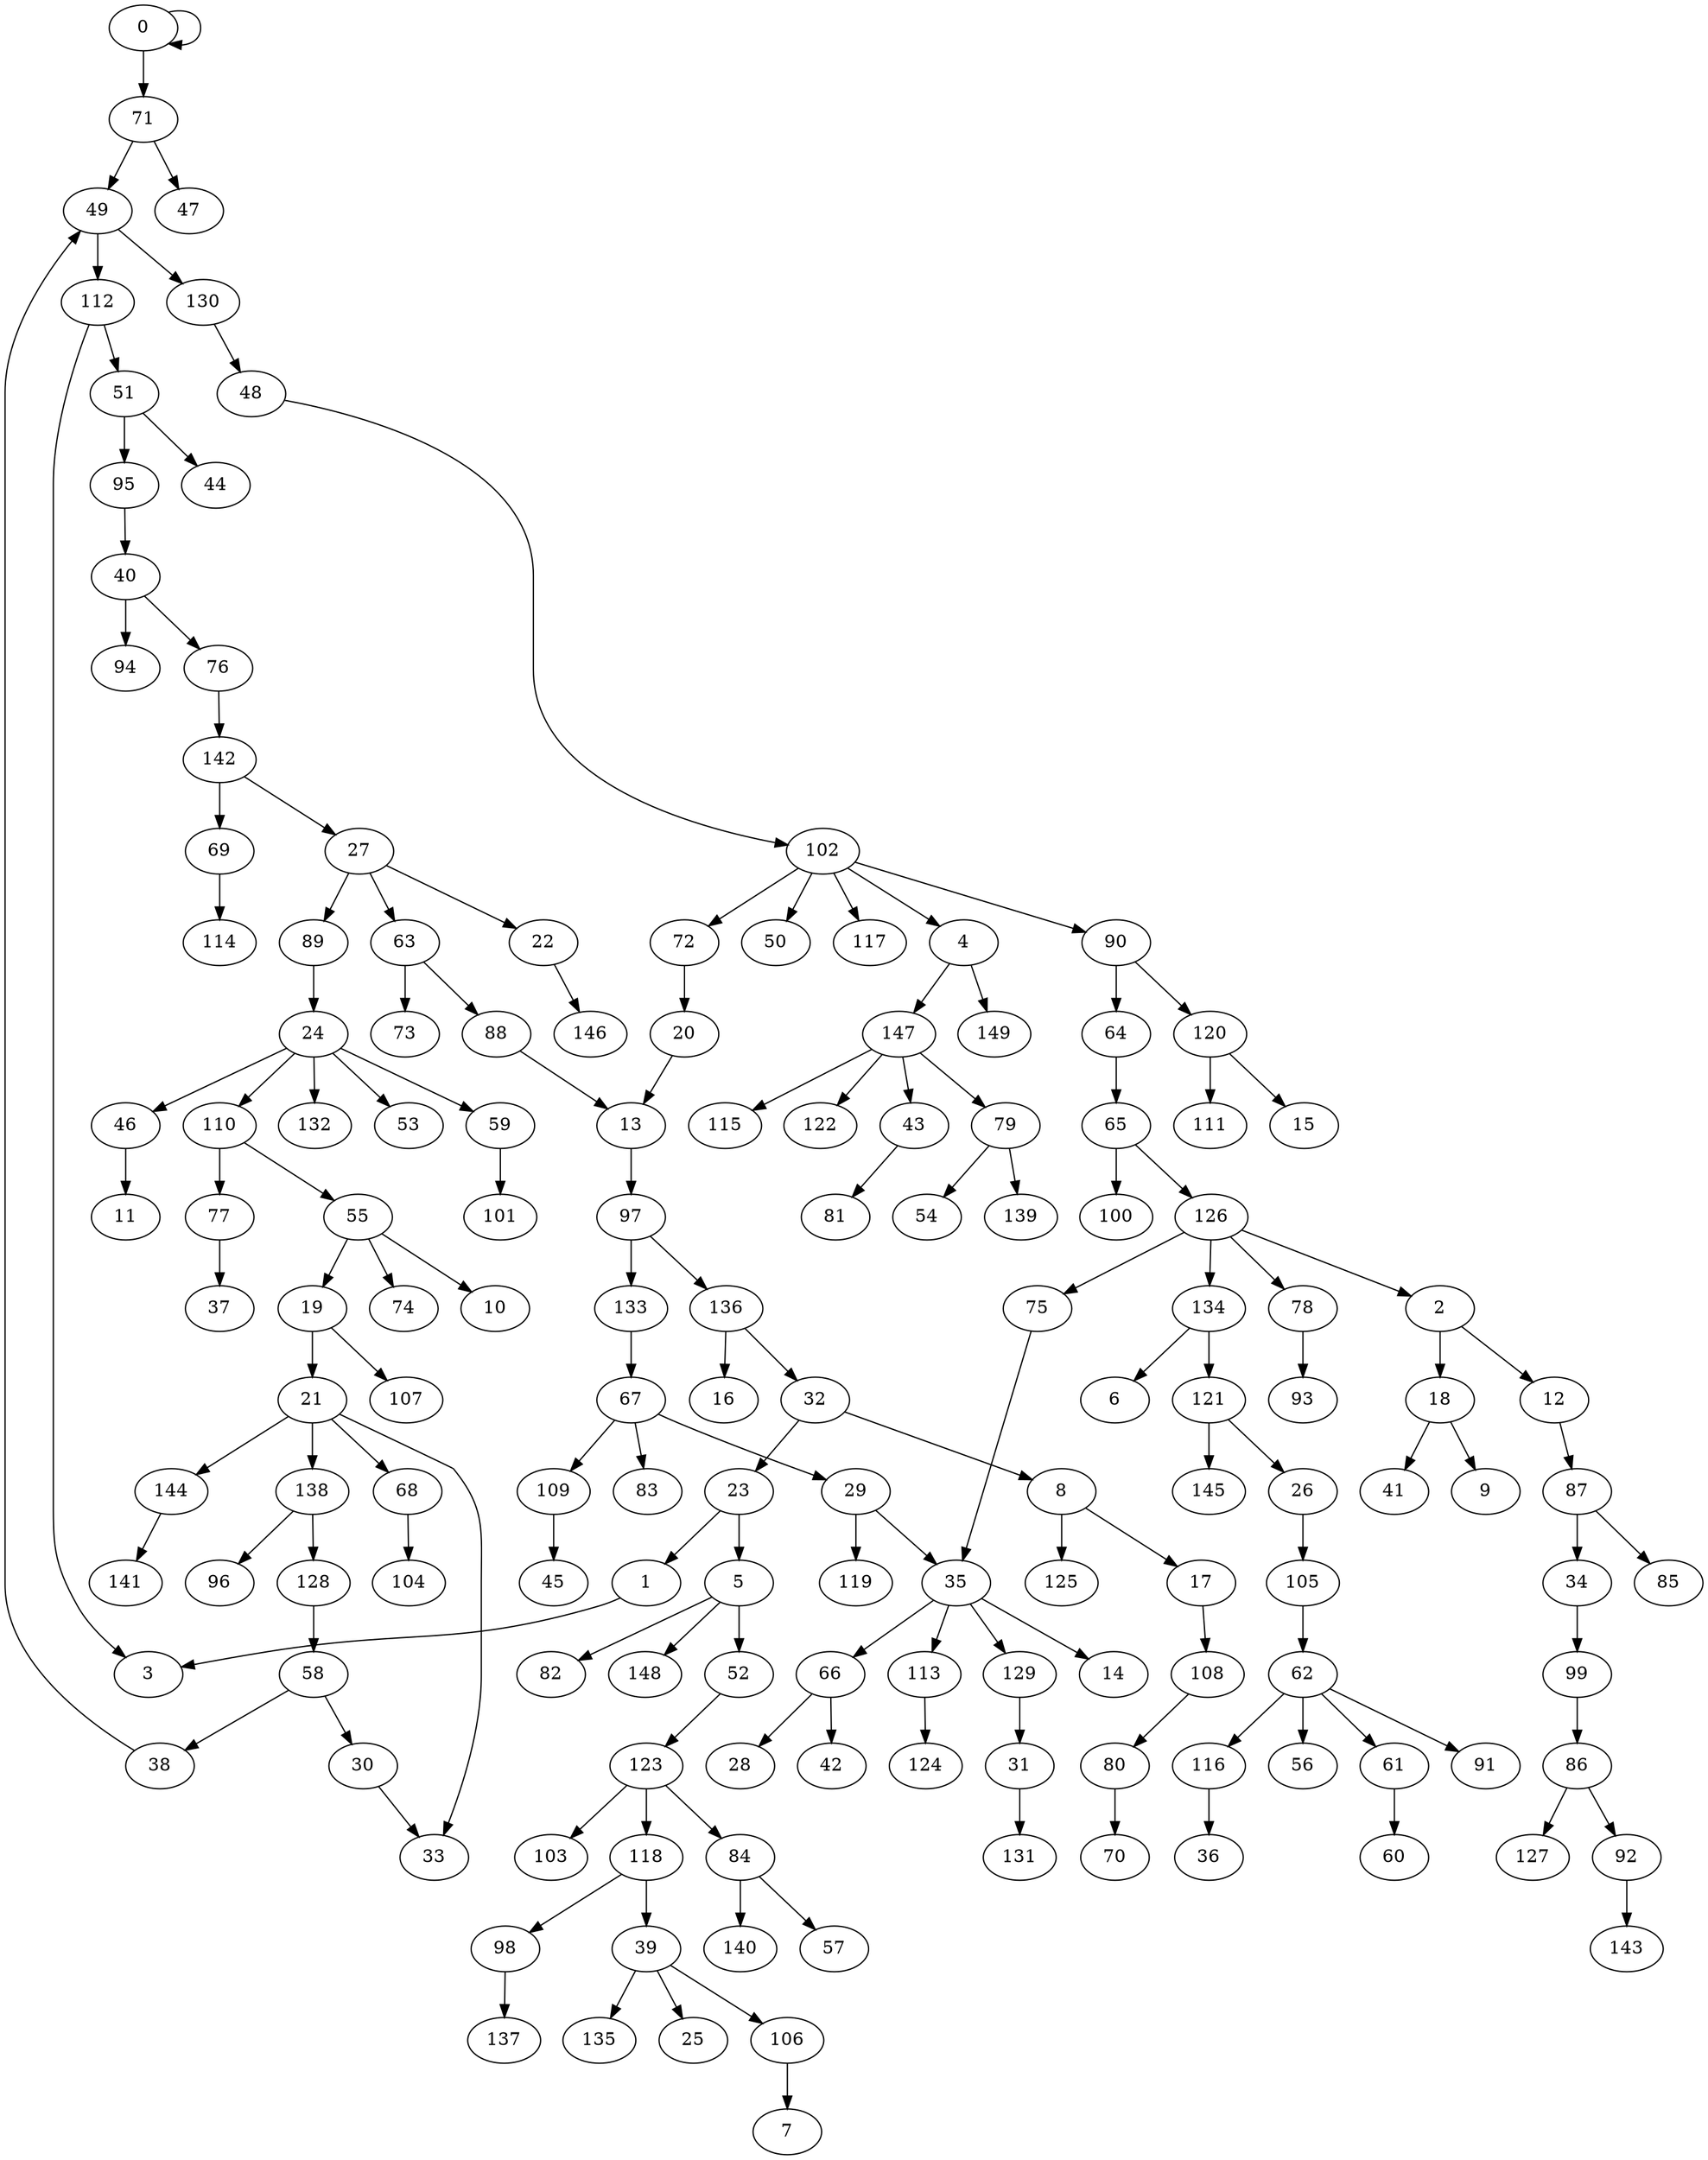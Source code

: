 digraph {
	graph [bb="0,0,1339,1692"];
	node [label="\N"];
	0	[height=0.5,
		pos="63,1674",
		width=0.75];
	0 -> 0	[pos="e,82.895,1661.6 82.895,1686.4 95.688,1689.7 108,1685.5 108,1674 108,1665.6 101.5,1661.1 93.039,1660.6"];
	71	[height=0.5,
		pos="63,1602",
		width=0.75];
	0 -> 71	[pos="e,63,1620.1 63,1655.7 63,1648 63,1638.7 63,1630.1"];
	1	[height=0.5,
		pos="516,450",
		width=0.75];
	3	[height=0.5,
		pos="135,378",
		width=0.75];
	1 -> 3	[pos="e,160.44,384.06 495.48,438.02 490.52,435.73 485.16,433.55 480,432 370.78,399.29 338.51,414.47 226,396 207.61,392.98 187.22,389.21 \
170.4,385.99"];
	2	[height=0.5,
		pos="1140,666",
		width=0.75];
	12	[height=0.5,
		pos="1226,594",
		width=0.75];
	2 -> 12	[pos="e,1209.5,608.46 1156.6,651.5 1169.3,641.14 1187.1,626.67 1201.5,614.97"];
	18	[height=0.5,
		pos="1140,594",
		width=0.75];
	2 -> 18	[pos="e,1140,612.1 1140,647.7 1140,639.98 1140,630.71 1140,622.11"];
	4	[height=0.5,
		pos="766,954",
		width=0.75];
	147	[height=0.5,
		pos="694,882",
		width=0.75];
	4 -> 147	[pos="e,708.8,897.38 751.43,938.83 741.25,928.94 727.48,915.55 715.97,904.36"];
	149	[height=0.5,
		pos="766,882",
		width=0.75];
	4 -> 149	[pos="e,766,900.1 766,935.7 766,927.98 766,918.71 766,910.11"];
	5	[height=0.5,
		pos="588,450",
		width=0.75];
	52	[height=0.5,
		pos="588,378",
		width=0.75];
	5 -> 52	[pos="e,588,396.1 588,431.7 588,423.98 588,414.71 588,406.11"];
	82	[height=0.5,
		pos="444,378",
		width=0.75];
	5 -> 82	[pos="e,465.33,389.37 566.75,438.67 542.4,426.83 502.28,407.33 474.57,393.86"];
	148	[height=0.5,
		pos="516,378",
		width=0.75];
	5 -> 148	[pos="e,530.8,393.38 573.43,434.83 563.25,424.94 549.48,411.55 537.97,400.36"];
	6	[height=0.5,
		pos="897,594",
		width=0.75];
	7	[height=0.5,
		pos="606,18",
		width=0.75];
	8	[height=0.5,
		pos="858,522",
		width=0.75];
	17	[height=0.5,
		pos="930,450",
		width=0.75];
	8 -> 17	[pos="e,915.2,465.38 872.57,506.83 882.75,496.94 896.52,483.55 908.03,472.36"];
	125	[height=0.5,
		pos="858,450",
		width=0.75];
	8 -> 125	[pos="e,858,468.1 858,503.7 858,495.98 858,486.71 858,478.11"];
	9	[height=0.5,
		pos="1168,522",
		width=0.75];
	10	[height=0.5,
		pos="406,666",
		width=0.75];
	11	[height=0.5,
		pos="118,738",
		width=0.75];
	87	[height=0.5,
		pos="1240,522",
		width=0.75];
	12 -> 87	[pos="e,1236.5,540.28 1229.4,576.05 1230.9,568.35 1232.8,559.03 1234.5,550.36"];
	13	[height=0.5,
		pos="478,810",
		width=0.75];
	97	[height=0.5,
		pos="478,738",
		width=0.75];
	13 -> 97	[pos="e,478,756.1 478,791.7 478,783.98 478,774.71 478,766.11"];
	14	[height=0.5,
		pos="876,378",
		width=0.75];
	15	[height=0.5,
		pos="1049,810",
		width=0.75];
	16	[height=0.5,
		pos="550,594",
		width=0.75];
	108	[height=0.5,
		pos="948,378",
		width=0.75];
	17 -> 108	[pos="e,943.68,395.79 934.36,432.05 936.39,424.14 938.86,414.54 941.14,405.69"];
	18 -> 9	[pos="e,1161.4,539.47 1146.6,576.41 1149.9,568.22 1153.9,558.14 1157.6,548.95"];
	41	[height=0.5,
		pos="1096,522",
		width=0.75];
	18 -> 41	[pos="e,1105.9,538.82 1130,577.12 1124.5,568.34 1117.5,557.26 1111.3,547.42"];
	19	[height=0.5,
		pos="262,666",
		width=0.75];
	21	[height=0.5,
		pos="262,594",
		width=0.75];
	19 -> 21	[pos="e,262,612.1 262,647.7 262,639.98 262,630.71 262,622.11"];
	107	[height=0.5,
		pos="334,594",
		width=0.75];
	19 -> 107	[pos="e,319.2,609.38 276.57,650.83 286.75,640.94 300.52,627.55 312.03,616.36"];
	20	[height=0.5,
		pos="550,882",
		width=0.75];
	20 -> 13	[pos="e,492.8,825.38 535.43,866.83 525.25,856.94 511.48,843.55 499.97,832.36"];
	33	[height=0.5,
		pos="317,234",
		width=0.75];
	21 -> 33	[pos="e,330.54,249.91 283.23,582.87 314.27,568.01 368.53,541.88 370,540 394.88,508.11 389,491.45 389,451 389,451 389,451 389,377 389,330.86 \
358.38,284.51 337.08,257.85"];
	68	[height=0.5,
		pos="334,522",
		width=0.75];
	21 -> 68	[pos="e,319.2,537.38 276.57,578.83 286.75,568.94 300.52,555.55 312.03,544.36"];
	138	[height=0.5,
		pos="262,522",
		width=0.75];
	21 -> 138	[pos="e,262,540.1 262,575.7 262,567.98 262,558.71 262,550.11"];
	144	[height=0.5,
		pos="154,522",
		width=0.75];
	21 -> 144	[pos="e,172.6,535.05 243.19,580.81 226,569.67 200.38,553.06 181.01,540.5"];
	22	[height=0.5,
		pos="442,954",
		width=0.75];
	146	[height=0.5,
		pos="478,882",
		width=0.75];
	22 -> 146	[pos="e,469.7,899.15 450.35,936.76 454.71,928.28 460.15,917.71 465.04,908.2"];
	23	[height=0.5,
		pos="588,522",
		width=0.75];
	23 -> 1	[pos="e,530.8,465.38 573.43,506.83 563.25,496.94 549.48,483.55 537.97,472.36"];
	23 -> 5	[pos="e,588,468.1 588,503.7 588,495.98 588,486.71 588,478.11"];
	24	[height=0.5,
		pos="262,882",
		width=0.75];
	46	[height=0.5,
		pos="118,810",
		width=0.75];
	24 -> 46	[pos="e,139.33,821.37 240.75,870.67 216.4,858.83 176.28,839.33 148.57,825.86"];
	53	[height=0.5,
		pos="334,810",
		width=0.75];
	24 -> 53	[pos="e,319.2,825.38 276.57,866.83 286.75,856.94 300.52,843.55 312.03,832.36"];
	59	[height=0.5,
		pos="406,810",
		width=0.75];
	24 -> 59	[pos="e,384.67,821.37 283.25,870.67 307.6,858.83 347.72,839.33 375.43,825.86"];
	110	[height=0.5,
		pos="190,810",
		width=0.75];
	24 -> 110	[pos="e,204.8,825.38 247.43,866.83 237.25,856.94 223.48,843.55 211.97,832.36"];
	132	[height=0.5,
		pos="262,810",
		width=0.75];
	24 -> 132	[pos="e,262,828.1 262,863.7 262,855.98 262,846.71 262,838.11"];
	25	[height=0.5,
		pos="534,90",
		width=0.75];
	26	[height=0.5,
		pos="1024,522",
		width=0.75];
	105	[height=0.5,
		pos="1024,450",
		width=0.75];
	26 -> 105	[pos="e,1024,468.1 1024,503.7 1024,495.98 1024,486.71 1024,478.11"];
	27	[height=0.5,
		pos="298,1026",
		width=0.75];
	27 -> 22	[pos="e,420.67,965.37 319.25,1014.7 343.6,1002.8 383.72,983.33 411.43,969.86"];
	63	[height=0.5,
		pos="334,954",
		width=0.75];
	27 -> 63	[pos="e,325.7,971.15 306.35,1008.8 310.71,1000.3 316.15,989.71 321.04,980.2"];
	89	[height=0.5,
		pos="262,954",
		width=0.75];
	27 -> 89	[pos="e,270.3,971.15 289.65,1008.8 285.29,1000.3 279.85,989.71 274.96,980.2"];
	28	[height=0.5,
		pos="588,306",
		width=0.75];
	29	[height=0.5,
		pos="678,522",
		width=0.75];
	35	[height=0.5,
		pos="786,450",
		width=0.75];
	29 -> 35	[pos="e,767.4,463.05 696.81,508.81 714,497.67 739.62,481.06 758.99,468.5"];
	119	[height=0.5,
		pos="678,450",
		width=0.75];
	29 -> 119	[pos="e,678,468.1 678,503.7 678,495.98 678,486.71 678,478.11"];
	30	[height=0.5,
		pos="298,306",
		width=0.75];
	30 -> 33	[pos="e,312.44,251.79 302.6,288.05 304.75,280.14 307.35,270.54 309.76,261.69"];
	31	[height=0.5,
		pos="804,306",
		width=0.75];
	131	[height=0.5,
		pos="804,234",
		width=0.75];
	31 -> 131	[pos="e,804,252.1 804,287.7 804,279.98 804,270.71 804,262.11"];
	32	[height=0.5,
		pos="622,594",
		width=0.75];
	32 -> 8	[pos="e,833.77,530.19 646.37,585.77 688.7,573.22 775.89,547.35 824.1,533.05"];
	32 -> 23	[pos="e,596.08,539.63 614.11,576.76 610.1,568.49 605.11,558.23 600.58,548.9"];
	34	[height=0.5,
		pos="1240,450",
		width=0.75];
	99	[height=0.5,
		pos="1240,378",
		width=0.75];
	34 -> 99	[pos="e,1240,396.1 1240,431.7 1240,423.98 1240,414.71 1240,406.11"];
	35 -> 14	[pos="e,859.15,392.11 802.93,435.83 816.5,425.27 835.76,410.3 851.09,398.37"];
	66	[height=0.5,
		pos="660,378",
		width=0.75];
	35 -> 66	[pos="e,680.19,390.22 765.76,437.75 745,426.22 712.52,408.18 689.02,395.12"];
	113	[height=0.5,
		pos="732,378",
		width=0.75];
	35 -> 113	[pos="e,743.95,394.49 774.02,433.46 767.02,424.4 758.06,412.79 750.21,402.61"];
	129	[height=0.5,
		pos="804,378",
		width=0.75];
	35 -> 129	[pos="e,799.68,395.79 790.36,432.05 792.39,424.14 794.86,414.54 797.14,405.69"];
	36	[height=0.5,
		pos="952,234",
		width=0.75];
	37	[height=0.5,
		pos="190,666",
		width=0.75];
	38	[height=0.5,
		pos="143,306",
		width=0.75];
	49	[height=0.5,
		pos="99,1530",
		width=0.75];
	38 -> 49	[pos="e,85.081,1514.2 123.25,318.47 89.658,339.63 25,388.26 25,449 25,1387 25,1387 25,1387 25,1433.4 56.466,1479.7 78.361,1506.2"];
	39	[height=0.5,
		pos="516,162",
		width=0.75];
	39 -> 25	[pos="e,529.68,107.79 520.36,144.05 522.39,136.14 524.86,126.54 527.14,117.69"];
	106	[height=0.5,
		pos="606,90",
		width=0.75];
	39 -> 106	[pos="e,589.15,104.11 532.93,147.83 546.5,137.27 565.76,122.3 581.09,110.37"];
	135	[height=0.5,
		pos="462,90",
		width=0.75];
	39 -> 135	[pos="e,473.95,106.49 504.02,145.46 497.02,136.4 488.06,124.79 480.21,114.61"];
	40	[height=0.5,
		pos="118,1242",
		width=0.75];
	76	[height=0.5,
		pos="190,1170",
		width=0.75];
	40 -> 76	[pos="e,175.2,1185.4 132.57,1226.8 142.75,1216.9 156.52,1203.5 168.03,1192.4"];
	94	[height=0.5,
		pos="118,1170",
		width=0.75];
	40 -> 94	[pos="e,118,1188.1 118,1223.7 118,1216 118,1206.7 118,1198.1"];
	42	[height=0.5,
		pos="660,306",
		width=0.75];
	43	[height=0.5,
		pos="694,810",
		width=0.75];
	81	[height=0.5,
		pos="689,738",
		width=0.75];
	43 -> 81	[pos="e,690.22,756.1 692.76,791.7 692.21,783.98 691.55,774.71 690.94,766.11"];
	44	[height=0.5,
		pos="190,1314",
		width=0.75];
	45	[height=0.5,
		pos="444,450",
		width=0.75];
	46 -> 11	[pos="e,118,756.1 118,791.7 118,783.98 118,774.71 118,766.11"];
	47	[height=0.5,
		pos="27,1530",
		width=0.75];
	48	[height=0.5,
		pos="311,1386",
		width=0.75];
	102	[height=0.5,
		pos="658,1026",
		width=0.75];
	48 -> 102	[pos="e,631.75,1030.9 331.15,1373.9 365.8,1353.1 433,1304.8 433,1243 433,1243 433,1243 433,1169 433,1080.8 558.08,1045.2 621.72,1032.8"];
	112	[height=0.5,
		pos="99,1458",
		width=0.75];
	49 -> 112	[pos="e,99,1476.1 99,1511.7 99,1504 99,1494.7 99,1486.1"];
	130	[height=0.5,
		pos="180,1458",
		width=0.75];
	49 -> 130	[pos="e,164.03,1472.8 115,1515.2 126.76,1505 142.94,1491 156.21,1479.6"];
	50	[height=0.5,
		pos="622,954",
		width=0.75];
	51	[height=0.5,
		pos="118,1386",
		width=0.75];
	51 -> 44	[pos="e,175.2,1329.4 132.57,1370.8 142.75,1360.9 156.52,1347.5 168.03,1336.4"];
	95	[height=0.5,
		pos="118,1314",
		width=0.75];
	51 -> 95	[pos="e,118,1332.1 118,1367.7 118,1360 118,1350.7 118,1342.1"];
	123	[height=0.5,
		pos="516,306",
		width=0.75];
	52 -> 123	[pos="e,530.8,321.38 573.43,362.83 563.25,352.94 549.48,339.55 537.97,328.36"];
	54	[height=0.5,
		pos="761,738",
		width=0.75];
	55	[height=0.5,
		pos="298,738",
		width=0.75];
	55 -> 10	[pos="e,387.4,679.05 316.81,724.81 334,713.67 359.62,697.06 378.99,684.5"];
	55 -> 19	[pos="e,270.3,683.15 289.65,720.76 285.29,712.28 279.85,701.71 274.96,692.2"];
	74	[height=0.5,
		pos="334,666",
		width=0.75];
	55 -> 74	[pos="e,325.7,683.15 306.35,720.76 310.71,712.28 316.15,701.71 321.04,692.2"];
	56	[height=0.5,
		pos="1024,306",
		width=0.75];
	57	[height=0.5,
		pos="660,162",
		width=0.75];
	58	[height=0.5,
		pos="262,378",
		width=0.75];
	58 -> 30	[pos="e,289.7,323.15 270.35,360.76 274.71,352.28 280.15,341.71 285.04,332.2"];
	58 -> 38	[pos="e,162.68,318.58 242.35,365.44 223.06,354.09 193.42,336.66 171.53,323.78"];
	101	[height=0.5,
		pos="406,738",
		width=0.75];
	59 -> 101	[pos="e,406,756.1 406,791.7 406,783.98 406,774.71 406,766.11"];
	60	[height=0.5,
		pos="1096,234",
		width=0.75];
	61	[height=0.5,
		pos="1096,306",
		width=0.75];
	61 -> 60	[pos="e,1096,252.1 1096,287.7 1096,279.98 1096,270.71 1096,262.11"];
	62	[height=0.5,
		pos="1024,378",
		width=0.75];
	62 -> 56	[pos="e,1024,324.1 1024,359.7 1024,351.98 1024,342.71 1024,334.11"];
	62 -> 61	[pos="e,1081.2,321.38 1038.6,362.83 1048.7,352.94 1062.5,339.55 1074,328.36"];
	91	[height=0.5,
		pos="1168,306",
		width=0.75];
	62 -> 91	[pos="e,1146.7,317.37 1045.2,366.67 1069.6,354.83 1109.7,335.33 1137.4,321.86"];
	116	[height=0.5,
		pos="952,306",
		width=0.75];
	62 -> 116	[pos="e,966.8,321.38 1009.4,362.83 999.25,352.94 985.48,339.55 973.97,328.36"];
	73	[height=0.5,
		pos="334,882",
		width=0.75];
	63 -> 73	[pos="e,334,900.1 334,935.7 334,927.98 334,918.71 334,910.11"];
	88	[height=0.5,
		pos="406,882",
		width=0.75];
	63 -> 88	[pos="e,391.2,897.38 348.57,938.83 358.75,928.94 372.52,915.55 384.03,904.36"];
	64	[height=0.5,
		pos="905,882",
		width=0.75];
	65	[height=0.5,
		pos="905,810",
		width=0.75];
	64 -> 65	[pos="e,905,828.1 905,863.7 905,855.98 905,846.71 905,838.11"];
	100	[height=0.5,
		pos="905,738",
		width=0.75];
	65 -> 100	[pos="e,905,756.1 905,791.7 905,783.98 905,774.71 905,766.11"];
	126	[height=0.5,
		pos="977,738",
		width=0.75];
	65 -> 126	[pos="e,962.2,753.38 919.57,794.83 929.75,784.94 943.52,771.55 955.03,760.36"];
	66 -> 28	[pos="e,602.8,321.38 645.43,362.83 635.25,352.94 621.48,339.55 609.97,328.36"];
	66 -> 42	[pos="e,660,324.1 660,359.7 660,351.98 660,342.71 660,334.11"];
	67	[height=0.5,
		pos="478,594",
		width=0.75];
	67 -> 29	[pos="e,653.89,530.6 499.12,582.47 503.96,580.22 509.12,577.93 514,576 526.29,571.13 599.78,547.73 644.1,533.7"];
	83	[height=0.5,
		pos="516,522",
		width=0.75];
	67 -> 83	[pos="e,507.23,539.15 486.81,576.76 491.42,568.28 497.16,557.71 502.32,548.2"];
	109	[height=0.5,
		pos="444,522",
		width=0.75];
	67 -> 109	[pos="e,452.08,539.63 470.11,576.76 466.1,568.49 461.11,558.23 456.58,548.9"];
	104	[height=0.5,
		pos="334,450",
		width=0.75];
	68 -> 104	[pos="e,334,468.1 334,503.7 334,495.98 334,486.71 334,478.11"];
	69	[height=0.5,
		pos="190,1026",
		width=0.75];
	114	[height=0.5,
		pos="190,954",
		width=0.75];
	69 -> 114	[pos="e,190,972.1 190,1007.7 190,999.98 190,990.71 190,982.11"];
	70	[height=0.5,
		pos="880,234",
		width=0.75];
	71 -> 47	[pos="e,35.304,1547.1 54.65,1584.8 50.288,1576.3 44.853,1565.7 39.959,1556.2"];
	71 -> 49	[pos="e,90.696,1547.1 71.35,1584.8 75.712,1576.3 81.147,1565.7 86.041,1556.2"];
	72	[height=0.5,
		pos="550,954",
		width=0.75];
	72 -> 20	[pos="e,550,900.1 550,935.7 550,927.98 550,918.71 550,910.11"];
	75	[height=0.5,
		pos="822,666",
		width=0.75];
	75 -> 35	[pos="e,788.85,467.94 819.11,647.85 812.87,610.74 798.07,522.75 790.55,478.05"];
	142	[height=0.5,
		pos="190,1098",
		width=0.75];
	76 -> 142	[pos="e,190,1116.1 190,1151.7 190,1144 190,1134.7 190,1126.1"];
	77	[height=0.5,
		pos="190,738",
		width=0.75];
	77 -> 37	[pos="e,190,684.1 190,719.7 190,711.98 190,702.71 190,694.11"];
	78	[height=0.5,
		pos="1041,666",
		width=0.75];
	93	[height=0.5,
		pos="1041,594",
		width=0.75];
	78 -> 93	[pos="e,1041,612.1 1041,647.7 1041,639.98 1041,630.71 1041,622.11"];
	79	[height=0.5,
		pos="766,810",
		width=0.75];
	79 -> 54	[pos="e,762.22,756.1 764.76,791.7 764.21,783.98 763.55,774.71 762.94,766.11"];
	139	[height=0.5,
		pos="833,738",
		width=0.75];
	79 -> 139	[pos="e,819.14,753.49 779.88,794.5 789.14,784.83 801.47,771.94 811.93,761.02"];
	80	[height=0.5,
		pos="880,306",
		width=0.75];
	80 -> 70	[pos="e,880,252.1 880,287.7 880,279.98 880,270.71 880,262.11"];
	84	[height=0.5,
		pos="588,234",
		width=0.75];
	84 -> 57	[pos="e,645.2,177.38 602.57,218.83 612.75,208.94 626.52,195.55 638.03,184.36"];
	140	[height=0.5,
		pos="588,162",
		width=0.75];
	84 -> 140	[pos="e,588,180.1 588,215.7 588,207.98 588,198.71 588,190.11"];
	85	[height=0.5,
		pos="1312,450",
		width=0.75];
	86	[height=0.5,
		pos="1240,306",
		width=0.75];
	92	[height=0.5,
		pos="1276,234",
		width=0.75];
	86 -> 92	[pos="e,1267.7,251.15 1248.3,288.76 1252.7,280.28 1258.1,269.71 1263,260.2"];
	127	[height=0.5,
		pos="1204,234",
		width=0.75];
	86 -> 127	[pos="e,1212.3,251.15 1231.7,288.76 1227.3,280.28 1221.9,269.71 1217,260.2"];
	87 -> 34	[pos="e,1240,468.1 1240,503.7 1240,495.98 1240,486.71 1240,478.11"];
	87 -> 85	[pos="e,1297.2,465.38 1254.6,506.83 1264.7,496.94 1278.5,483.55 1290,472.36"];
	88 -> 13	[pos="e,463.2,825.38 420.57,866.83 430.75,856.94 444.52,843.55 456.03,832.36"];
	89 -> 24	[pos="e,262,900.1 262,935.7 262,927.98 262,918.71 262,910.11"];
	90	[height=0.5,
		pos="905,954",
		width=0.75];
	90 -> 64	[pos="e,905,900.1 905,935.7 905,927.98 905,918.71 905,910.11"];
	120	[height=0.5,
		pos="977,882",
		width=0.75];
	90 -> 120	[pos="e,962.2,897.38 919.57,938.83 929.75,928.94 943.52,915.55 955.03,904.36"];
	143	[height=0.5,
		pos="1276,162",
		width=0.75];
	92 -> 143	[pos="e,1276,180.1 1276,215.7 1276,207.98 1276,198.71 1276,190.11"];
	95 -> 40	[pos="e,118,1260.1 118,1295.7 118,1288 118,1278.7 118,1270.1"];
	96	[height=0.5,
		pos="190,450",
		width=0.75];
	133	[height=0.5,
		pos="478,666",
		width=0.75];
	97 -> 133	[pos="e,478,684.1 478,719.7 478,711.98 478,702.71 478,694.11"];
	136	[height=0.5,
		pos="550,666",
		width=0.75];
	97 -> 136	[pos="e,535.2,681.38 492.57,722.83 502.75,712.94 516.52,699.55 528.03,688.36"];
	98	[height=0.5,
		pos="426,162",
		width=0.75];
	137	[height=0.5,
		pos="390,90",
		width=0.75];
	98 -> 137	[pos="e,398.3,107.15 417.65,144.76 413.29,136.28 407.85,125.71 402.96,116.2"];
	99 -> 86	[pos="e,1240,324.1 1240,359.7 1240,351.98 1240,342.71 1240,334.11"];
	102 -> 4	[pos="e,747.4,967.05 676.81,1012.8 694,1001.7 719.62,985.06 738.99,972.5"];
	102 -> 50	[pos="e,630.3,971.15 649.65,1008.8 645.29,1000.3 639.85,989.71 634.96,980.2"];
	102 -> 72	[pos="e,568.6,967.05 639.19,1012.8 622,1001.7 596.38,985.06 577.01,972.5"];
	102 -> 90	[pos="e,880.51,961.94 682.59,1018 726.88,1005.5 820.16,979.04 870.71,964.72"];
	117	[height=0.5,
		pos="694,954",
		width=0.75];
	102 -> 117	[pos="e,685.7,971.15 666.35,1008.8 670.71,1000.3 676.15,989.71 681.04,980.2"];
	103	[height=0.5,
		pos="444,234",
		width=0.75];
	105 -> 62	[pos="e,1024,396.1 1024,431.7 1024,423.98 1024,414.71 1024,406.11"];
	106 -> 7	[pos="e,606,36.104 606,71.697 606,63.983 606,54.712 606,46.112"];
	108 -> 80	[pos="e,894.07,321.49 933.91,362.5 924.43,352.73 911.76,339.69 901.08,328.7"];
	109 -> 45	[pos="e,444,468.1 444,503.7 444,495.98 444,486.71 444,478.11"];
	110 -> 55	[pos="e,279.4,751.05 208.81,796.81 226,785.67 251.62,769.06 270.99,756.5"];
	110 -> 77	[pos="e,190,756.1 190,791.7 190,783.98 190,774.71 190,766.11"];
	111	[height=0.5,
		pos="977,810",
		width=0.75];
	112 -> 3	[pos="e,117.57,391.93 91.888,1440.3 81.396,1414.1 63,1361.5 63,1315 63,1315 63,1315 63,521 63,480.55 62.685,467.54 82,432 88.865,419.37 \
99.674,407.77 109.75,398.67"];
	112 -> 51	[pos="e,113.44,1403.8 103.6,1440.1 105.75,1432.1 108.35,1422.5 110.76,1413.7"];
	124	[height=0.5,
		pos="732,306",
		width=0.75];
	113 -> 124	[pos="e,732,324.1 732,359.7 732,351.98 732,342.71 732,334.11"];
	115	[height=0.5,
		pos="550,810",
		width=0.75];
	116 -> 36	[pos="e,952,252.1 952,287.7 952,279.98 952,270.71 952,262.11"];
	118	[height=0.5,
		pos="516,234",
		width=0.75];
	118 -> 39	[pos="e,516,180.1 516,215.7 516,207.98 516,198.71 516,190.11"];
	118 -> 98	[pos="e,442.85,176.11 499.07,219.83 485.5,209.27 466.24,194.3 450.91,182.37"];
	120 -> 15	[pos="e,1034.2,825.38 991.57,866.83 1001.7,856.94 1015.5,843.55 1027,832.36"];
	120 -> 111	[pos="e,977,828.1 977,863.7 977,855.98 977,846.71 977,838.11"];
	121	[height=0.5,
		pos="969,594",
		width=0.75];
	121 -> 26	[pos="e,1012.1,538.16 980.93,577.81 988.21,568.55 997.66,556.52 1005.9,546.09"];
	145	[height=0.5,
		pos="952,522",
		width=0.75];
	121 -> 145	[pos="e,956.2,540.28 964.88,576.05 962.99,568.26 960.7,558.82 958.58,550.08"];
	122	[height=0.5,
		pos="622,810",
		width=0.75];
	123 -> 84	[pos="e,573.2,249.38 530.57,290.83 540.75,280.94 554.52,267.55 566.03,256.36"];
	123 -> 103	[pos="e,458.8,249.38 501.43,290.83 491.25,280.94 477.48,267.55 465.97,256.36"];
	123 -> 118	[pos="e,516,252.1 516,287.7 516,279.98 516,270.71 516,262.11"];
	126 -> 2	[pos="e,1117.9,676.47 999.32,727.41 1027.6,715.27 1076.5,694.25 1108.6,680.49"];
	126 -> 75	[pos="e,844,676.62 955.72,726.85 950.89,724.58 945.77,722.19 941,720 911.37,706.41 877.38,691.32 853.33,680.73"];
	126 -> 78	[pos="e,1027.4,681.82 990.57,722.15 999.31,712.6 1010.8,699.99 1020.7,689.25"];
	134	[height=0.5,
		pos="969,666",
		width=0.75];
	126 -> 134	[pos="e,970.95,684.1 975.02,719.7 974.14,711.98 973.08,702.71 972.1,694.11"];
	128	[height=0.5,
		pos="262,450",
		width=0.75];
	128 -> 58	[pos="e,262,396.1 262,431.7 262,423.98 262,414.71 262,406.11"];
	129 -> 31	[pos="e,804,324.1 804,359.7 804,351.98 804,342.71 804,334.11"];
	130 -> 48	[pos="e,290.67,1397.9 200.47,1446.1 222.29,1434.4 257.04,1415.8 281.75,1402.6"];
	133 -> 67	[pos="e,478,612.1 478,647.7 478,639.98 478,630.71 478,622.11"];
	134 -> 6	[pos="e,911.8,609.38 954.43,650.83 944.25,640.94 930.48,627.55 918.97,616.36"];
	134 -> 121	[pos="e,969,612.1 969,647.7 969,639.98 969,630.71 969,622.11"];
	136 -> 16	[pos="e,550,612.1 550,647.7 550,639.98 550,630.71 550,622.11"];
	136 -> 32	[pos="e,607.2,609.38 564.57,650.83 574.75,640.94 588.52,627.55 600.03,616.36"];
	138 -> 96	[pos="e,204.8,465.38 247.43,506.83 237.25,496.94 223.48,483.55 211.97,472.36"];
	138 -> 128	[pos="e,262,468.1 262,503.7 262,495.98 262,486.71 262,478.11"];
	141	[height=0.5,
		pos="118,450",
		width=0.75];
	142 -> 27	[pos="e,279.4,1039.1 208.81,1084.8 226,1073.7 251.62,1057.1 270.99,1044.5"];
	142 -> 69	[pos="e,190,1044.1 190,1079.7 190,1072 190,1062.7 190,1054.1"];
	144 -> 141	[pos="e,126.3,467.15 145.65,504.76 141.29,496.28 135.85,485.71 130.96,476.2"];
	147 -> 43	[pos="e,694,828.1 694,863.7 694,855.98 694,846.71 694,838.11"];
	147 -> 79	[pos="e,751.2,825.38 708.57,866.83 718.75,856.94 732.52,843.55 744.03,832.36"];
	147 -> 115	[pos="e,571.33,821.37 672.75,870.67 648.4,858.83 608.28,839.33 580.57,825.86"];
	147 -> 122	[pos="e,636.8,825.38 679.43,866.83 669.25,856.94 655.48,843.55 643.97,832.36"];
}
